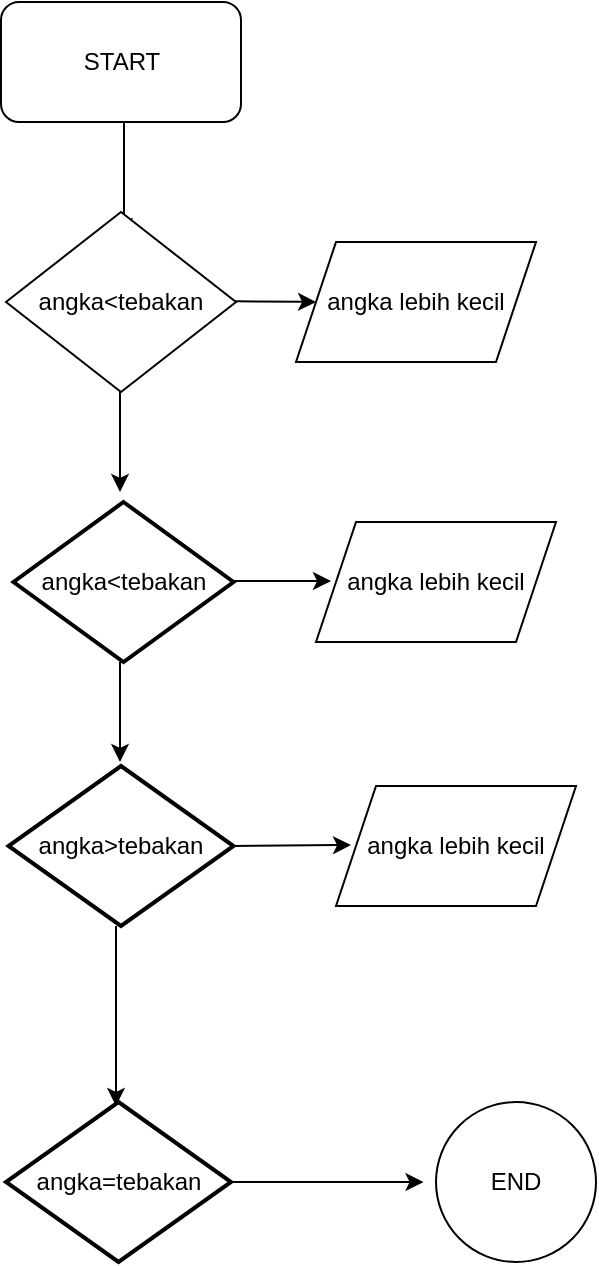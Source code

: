 <mxfile version="22.0.4" type="github">
  <diagram name="Page-1" id="BaAKi60ToRxL9P6tLCyf">
    <mxGraphModel dx="880" dy="419" grid="1" gridSize="10" guides="1" tooltips="1" connect="1" arrows="1" fold="1" page="1" pageScale="1" pageWidth="850" pageHeight="1100" math="0" shadow="0">
      <root>
        <mxCell id="0" />
        <mxCell id="1" parent="0" />
        <mxCell id="PA3iwpse1280_0VgDQRv-12" value="" style="endArrow=classic;html=1;rounded=0;exitX=0.45;exitY=1.05;exitDx=0;exitDy=0;exitPerimeter=0;" edge="1" parent="1">
          <mxGeometry width="50" height="50" relative="1" as="geometry">
            <mxPoint x="434" y="130" as="sourcePoint" />
            <mxPoint x="434" y="187" as="targetPoint" />
            <Array as="points" />
          </mxGeometry>
        </mxCell>
        <mxCell id="PA3iwpse1280_0VgDQRv-46" value="" style="endArrow=classic;html=1;rounded=0;" edge="1" parent="1">
          <mxGeometry width="50" height="50" relative="1" as="geometry">
            <mxPoint x="432" y="400" as="sourcePoint" />
            <mxPoint x="432" y="450" as="targetPoint" />
          </mxGeometry>
        </mxCell>
        <mxCell id="PA3iwpse1280_0VgDQRv-52" value="" style="endArrow=classic;html=1;rounded=0;" edge="1" parent="1">
          <mxGeometry width="50" height="50" relative="1" as="geometry">
            <mxPoint x="480" y="219.5" as="sourcePoint" />
            <mxPoint x="530" y="220" as="targetPoint" />
          </mxGeometry>
        </mxCell>
        <mxCell id="PA3iwpse1280_0VgDQRv-56" value="" style="edgeStyle=none;orthogonalLoop=1;jettySize=auto;html=1;rounded=0;" edge="1" parent="1">
          <mxGeometry width="100" relative="1" as="geometry">
            <mxPoint x="487.5" y="492" as="sourcePoint" />
            <mxPoint x="547.5" y="491.5" as="targetPoint" />
            <Array as="points" />
          </mxGeometry>
        </mxCell>
        <mxCell id="PA3iwpse1280_0VgDQRv-70" value="" style="endArrow=classic;html=1;rounded=0;" edge="1" parent="1">
          <mxGeometry width="50" height="50" relative="1" as="geometry">
            <mxPoint x="432" y="265" as="sourcePoint" />
            <mxPoint x="432" y="315" as="targetPoint" />
          </mxGeometry>
        </mxCell>
        <mxCell id="PA3iwpse1280_0VgDQRv-76" value="START" style="rounded=1;whiteSpace=wrap;html=1;" vertex="1" parent="1">
          <mxGeometry x="372.5" y="70" width="120" height="60" as="geometry" />
        </mxCell>
        <mxCell id="PA3iwpse1280_0VgDQRv-77" value="angka&amp;lt;tebakan" style="strokeWidth=2;html=1;shape=mxgraph.flowchart.decision;whiteSpace=wrap;" vertex="1" parent="1">
          <mxGeometry x="378.75" y="320" width="110" height="80" as="geometry" />
        </mxCell>
        <mxCell id="PA3iwpse1280_0VgDQRv-110" value="" style="edgeStyle=orthogonalEdgeStyle;rounded=0;orthogonalLoop=1;jettySize=auto;html=1;" edge="1" parent="1" source="PA3iwpse1280_0VgDQRv-78">
          <mxGeometry relative="1" as="geometry">
            <mxPoint x="430" y="622" as="targetPoint" />
            <Array as="points">
              <mxPoint x="430" y="570" />
              <mxPoint x="430" y="570" />
            </Array>
          </mxGeometry>
        </mxCell>
        <mxCell id="PA3iwpse1280_0VgDQRv-78" value="angka&amp;gt;tebakan" style="strokeWidth=2;html=1;shape=mxgraph.flowchart.decision;whiteSpace=wrap;" vertex="1" parent="1">
          <mxGeometry x="376.25" y="452" width="112.5" height="80" as="geometry" />
        </mxCell>
        <mxCell id="PA3iwpse1280_0VgDQRv-80" value="" style="endArrow=classic;html=1;rounded=0;" edge="1" parent="1" target="PA3iwpse1280_0VgDQRv-74">
          <mxGeometry width="50" height="50" relative="1" as="geometry">
            <mxPoint x="434.5" y="240" as="sourcePoint" />
            <mxPoint x="434.5" y="290" as="targetPoint" />
          </mxGeometry>
        </mxCell>
        <mxCell id="PA3iwpse1280_0VgDQRv-74" value="angka&amp;lt;tebakan" style="rhombus;whiteSpace=wrap;html=1;" vertex="1" parent="1">
          <mxGeometry x="375" y="175" width="115" height="90" as="geometry" />
        </mxCell>
        <mxCell id="PA3iwpse1280_0VgDQRv-90" value="angka lebih kecil" style="shape=parallelogram;perimeter=parallelogramPerimeter;whiteSpace=wrap;html=1;fixedSize=1;" vertex="1" parent="1">
          <mxGeometry x="520" y="190" width="120" height="60" as="geometry" />
        </mxCell>
        <mxCell id="PA3iwpse1280_0VgDQRv-91" value="angka lebih kecil" style="shape=parallelogram;perimeter=parallelogramPerimeter;whiteSpace=wrap;html=1;fixedSize=1;" vertex="1" parent="1">
          <mxGeometry x="540" y="462" width="120" height="60" as="geometry" />
        </mxCell>
        <mxCell id="PA3iwpse1280_0VgDQRv-93" value="" style="endArrow=classic;html=1;rounded=0;" edge="1" parent="1">
          <mxGeometry width="50" height="50" relative="1" as="geometry">
            <mxPoint x="487.5" y="359.5" as="sourcePoint" />
            <mxPoint x="537.5" y="359.5" as="targetPoint" />
            <Array as="points" />
          </mxGeometry>
        </mxCell>
        <mxCell id="PA3iwpse1280_0VgDQRv-101" value="angka lebih kecil" style="shape=parallelogram;perimeter=parallelogramPerimeter;whiteSpace=wrap;html=1;fixedSize=1;" vertex="1" parent="1">
          <mxGeometry x="530" y="330" width="120" height="60" as="geometry" />
        </mxCell>
        <mxCell id="PA3iwpse1280_0VgDQRv-113" value="" style="edgeStyle=orthogonalEdgeStyle;rounded=0;orthogonalLoop=1;jettySize=auto;html=1;" edge="1" parent="1" source="PA3iwpse1280_0VgDQRv-111">
          <mxGeometry relative="1" as="geometry">
            <mxPoint x="583.75" y="660" as="targetPoint" />
          </mxGeometry>
        </mxCell>
        <mxCell id="PA3iwpse1280_0VgDQRv-111" value="angka=tebakan" style="strokeWidth=2;html=1;shape=mxgraph.flowchart.decision;whiteSpace=wrap;" vertex="1" parent="1">
          <mxGeometry x="375" y="620" width="112.5" height="80" as="geometry" />
        </mxCell>
        <mxCell id="PA3iwpse1280_0VgDQRv-114" value="END" style="ellipse;whiteSpace=wrap;html=1;aspect=fixed;" vertex="1" parent="1">
          <mxGeometry x="590" y="620" width="80" height="80" as="geometry" />
        </mxCell>
      </root>
    </mxGraphModel>
  </diagram>
</mxfile>
